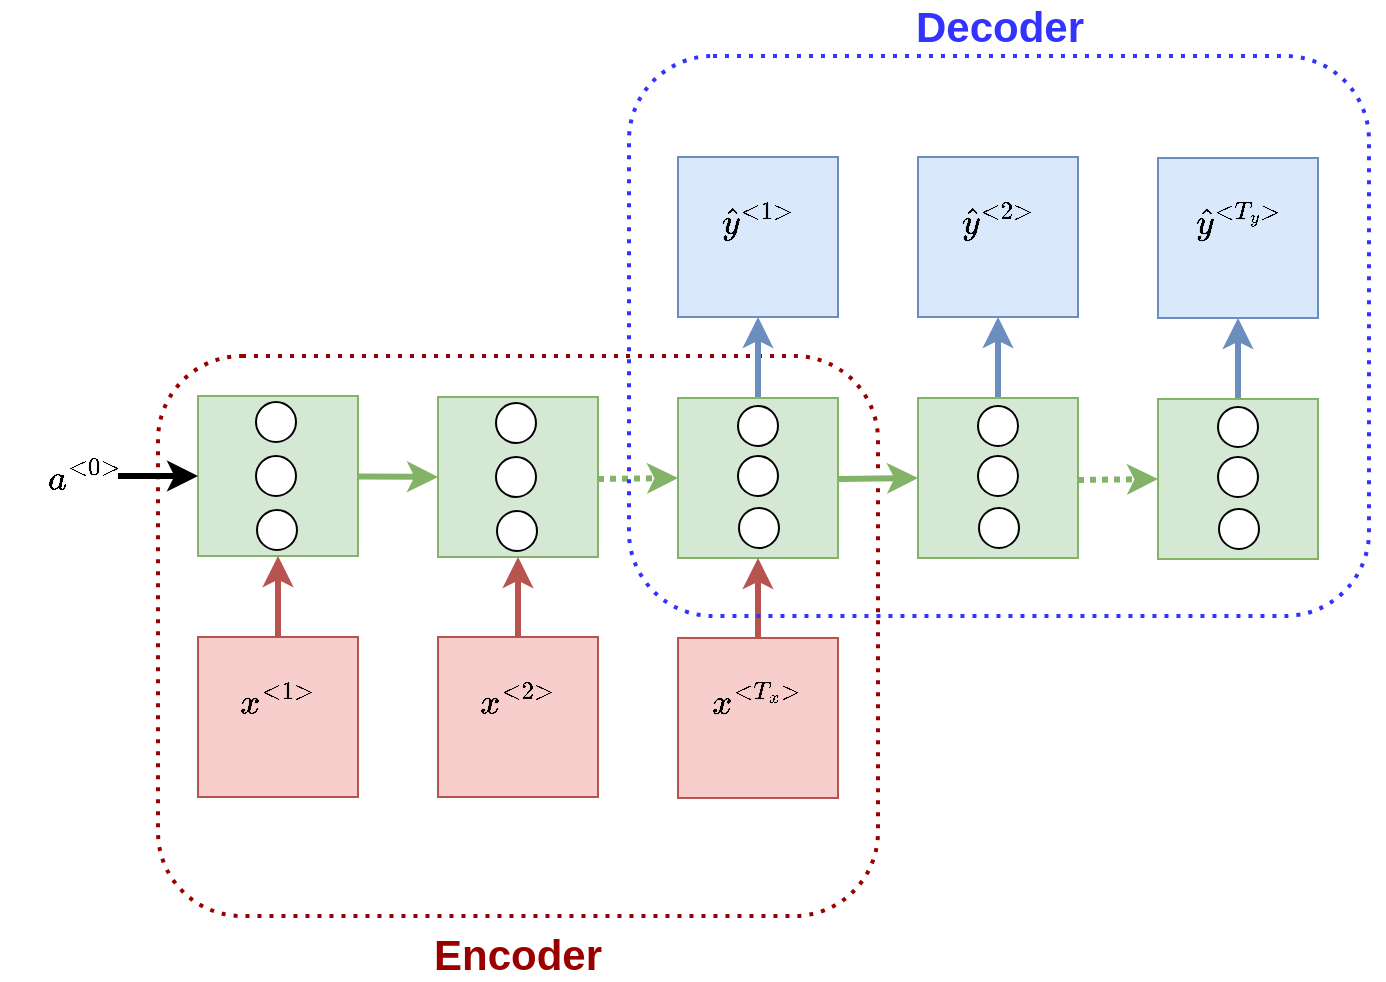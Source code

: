 <mxfile version="10.6.7" type="device"><diagram id="uEJap0_rysUkslLJKinu" name="Page-1"><mxGraphModel dx="840" dy="407" grid="1" gridSize="10" guides="1" tooltips="1" connect="1" arrows="1" fold="1" page="1" pageScale="1" pageWidth="850" pageHeight="1100" math="1" shadow="0"><root><mxCell id="0"/><mxCell id="1" parent="0"/><mxCell id="RYFaCdZ2OIUU2vqoH0ug-1" value="&lt;b&gt;&lt;font style=&quot;font-size: 21px&quot;&gt;Encoder&lt;/font&gt;&lt;/b&gt;" style="rounded=1;whiteSpace=wrap;html=1;fillColor=none;strokeColor=#990000;strokeWidth=2;fontColor=#990000;labelPosition=center;verticalLabelPosition=bottom;align=center;verticalAlign=top;dashed=1;dashPattern=1 2;" vertex="1" parent="1"><mxGeometry x="100" y="260" width="360" height="280" as="geometry"/></mxCell><mxCell id="kyBPE9TM0au6z0CTMoTb-31" value="" style="whiteSpace=wrap;html=1;aspect=fixed;fillColor=#d5e8d4;strokeColor=#82b366;" parent="1" vertex="1"><mxGeometry x="120" y="280" width="80" height="80" as="geometry"/></mxCell><mxCell id="kyBPE9TM0au6z0CTMoTb-32" value="$$x^{&amp;lt;1&amp;gt;}$$&lt;br style=&quot;font-size: 15px&quot;&gt;" style="whiteSpace=wrap;html=1;aspect=fixed;fillColor=#f8cecc;strokeColor=#b85450;fontSize=15;" parent="1" vertex="1"><mxGeometry x="120" y="400.5" width="80" height="80" as="geometry"/></mxCell><mxCell id="kyBPE9TM0au6z0CTMoTb-33" value="" style="endArrow=classic;html=1;entryX=0.5;entryY=1;entryDx=0;entryDy=0;exitX=0.5;exitY=0;exitDx=0;exitDy=0;fillColor=#f8cecc;strokeColor=#b85450;strokeWidth=3;" parent="1" source="kyBPE9TM0au6z0CTMoTb-32" target="kyBPE9TM0au6z0CTMoTb-31" edge="1"><mxGeometry width="50" height="50" relative="1" as="geometry"><mxPoint x="190" y="410" as="sourcePoint"/><mxPoint x="210" y="390" as="targetPoint"/></mxGeometry></mxCell><mxCell id="kyBPE9TM0au6z0CTMoTb-36" value="" style="ellipse;whiteSpace=wrap;html=1;aspect=fixed;fontSize=15;" parent="1" vertex="1"><mxGeometry x="149" y="283" width="20" height="20" as="geometry"/></mxCell><mxCell id="kyBPE9TM0au6z0CTMoTb-40" value="&lt;span&gt;$$a^{&amp;lt;0&amp;gt;}$$&lt;/span&gt;" style="text;html=1;strokeColor=none;fillColor=none;align=center;verticalAlign=middle;whiteSpace=wrap;rounded=0;fontSize=15;" parent="1" vertex="1"><mxGeometry x="44" y="310" width="40" height="20" as="geometry"/></mxCell><mxCell id="kyBPE9TM0au6z0CTMoTb-41" value="" style="endArrow=classic;html=1;fillColor=#f8cecc;strokeColor=#000000;strokeWidth=3;" parent="1" edge="1"><mxGeometry width="50" height="50" relative="1" as="geometry"><mxPoint x="80" y="320" as="sourcePoint"/><mxPoint x="120" y="320" as="targetPoint"/></mxGeometry></mxCell><mxCell id="kyBPE9TM0au6z0CTMoTb-42" value="" style="ellipse;whiteSpace=wrap;html=1;aspect=fixed;fontSize=15;" parent="1" vertex="1"><mxGeometry x="149" y="310" width="20" height="20" as="geometry"/></mxCell><mxCell id="kyBPE9TM0au6z0CTMoTb-43" value="" style="ellipse;whiteSpace=wrap;html=1;aspect=fixed;fontSize=15;" parent="1" vertex="1"><mxGeometry x="149.5" y="337" width="20" height="20" as="geometry"/></mxCell><mxCell id="kyBPE9TM0au6z0CTMoTb-45" value="" style="whiteSpace=wrap;html=1;aspect=fixed;fillColor=#d5e8d4;strokeColor=#82b366;" parent="1" vertex="1"><mxGeometry x="240" y="280.5" width="80" height="80" as="geometry"/></mxCell><mxCell id="kyBPE9TM0au6z0CTMoTb-46" value="$$x^{&amp;lt;2&amp;gt;}$$&lt;br style=&quot;font-size: 15px&quot;&gt;" style="whiteSpace=wrap;html=1;aspect=fixed;fillColor=#f8cecc;strokeColor=#b85450;fontSize=15;" parent="1" vertex="1"><mxGeometry x="240" y="400.5" width="80" height="80" as="geometry"/></mxCell><mxCell id="kyBPE9TM0au6z0CTMoTb-47" value="" style="endArrow=classic;html=1;entryX=0.5;entryY=1;entryDx=0;entryDy=0;exitX=0.5;exitY=0;exitDx=0;exitDy=0;fillColor=#f8cecc;strokeColor=#b85450;strokeWidth=3;" parent="1" source="kyBPE9TM0au6z0CTMoTb-46" target="kyBPE9TM0au6z0CTMoTb-45" edge="1"><mxGeometry width="50" height="50" relative="1" as="geometry"><mxPoint x="310" y="410.5" as="sourcePoint"/><mxPoint x="330" y="390.5" as="targetPoint"/></mxGeometry></mxCell><mxCell id="kyBPE9TM0au6z0CTMoTb-49" value="" style="ellipse;whiteSpace=wrap;html=1;aspect=fixed;fontSize=15;" parent="1" vertex="1"><mxGeometry x="269" y="283.5" width="20" height="20" as="geometry"/></mxCell><mxCell id="kyBPE9TM0au6z0CTMoTb-50" value="" style="ellipse;whiteSpace=wrap;html=1;aspect=fixed;fontSize=15;" parent="1" vertex="1"><mxGeometry x="269" y="310.5" width="20" height="20" as="geometry"/></mxCell><mxCell id="kyBPE9TM0au6z0CTMoTb-51" value="" style="ellipse;whiteSpace=wrap;html=1;aspect=fixed;fontSize=15;" parent="1" vertex="1"><mxGeometry x="269.5" y="337.5" width="20" height="20" as="geometry"/></mxCell><mxCell id="kyBPE9TM0au6z0CTMoTb-52" value="" style="endArrow=classic;html=1;fillColor=#d5e8d4;strokeColor=#82b366;strokeWidth=3;entryX=0;entryY=0.5;entryDx=0;entryDy=0;" parent="1" source="kyBPE9TM0au6z0CTMoTb-31" target="kyBPE9TM0au6z0CTMoTb-45" edge="1"><mxGeometry width="50" height="50" relative="1" as="geometry"><mxPoint x="80" y="330" as="sourcePoint"/><mxPoint x="130" y="330" as="targetPoint"/></mxGeometry></mxCell><mxCell id="wF3weVL_N8nhe-YIxZti-1" value="" style="endArrow=classic;html=1;fillColor=#d5e8d4;strokeColor=#82b366;strokeWidth=3;exitX=1;exitY=0.5;exitDx=0;exitDy=0;entryX=0;entryY=0.5;entryDx=0;entryDy=0;dashed=1;dashPattern=1 1;" parent="1" target="wF3weVL_N8nhe-YIxZti-3" edge="1"><mxGeometry width="50" height="50" relative="1" as="geometry"><mxPoint x="320" y="321.5" as="sourcePoint"/><mxPoint x="399.929" y="320.429" as="targetPoint"/></mxGeometry></mxCell><mxCell id="wF3weVL_N8nhe-YIxZti-2" value="&lt;span style=&quot;font-size: 15px&quot;&gt;$$\hat{y}^{&amp;lt;1&amp;gt;}$$&lt;/span&gt;&lt;br style=&quot;font-size: 15px&quot;&gt;" style="whiteSpace=wrap;aspect=fixed;fillColor=#dae8fc;strokeColor=#6c8ebf;html=1;fontSize=15;fontStyle=0" parent="1" vertex="1"><mxGeometry x="360" y="160.5" width="80" height="80" as="geometry"/></mxCell><mxCell id="wF3weVL_N8nhe-YIxZti-3" value="" style="whiteSpace=wrap;html=1;aspect=fixed;fillColor=#d5e8d4;strokeColor=#82b366;" parent="1" vertex="1"><mxGeometry x="360" y="281" width="80" height="80" as="geometry"/></mxCell><mxCell id="wF3weVL_N8nhe-YIxZti-4" value="$$x^{&amp;lt;T_{x}&amp;gt;}$$&lt;br style=&quot;font-size: 15px&quot;&gt;" style="whiteSpace=wrap;html=1;aspect=fixed;fillColor=#f8cecc;strokeColor=#b85450;fontSize=15;" parent="1" vertex="1"><mxGeometry x="360" y="401" width="80" height="80" as="geometry"/></mxCell><mxCell id="wF3weVL_N8nhe-YIxZti-5" value="" style="endArrow=classic;html=1;entryX=0.5;entryY=1;entryDx=0;entryDy=0;exitX=0.5;exitY=0;exitDx=0;exitDy=0;fillColor=#f8cecc;strokeColor=#b85450;strokeWidth=3;" parent="1" source="wF3weVL_N8nhe-YIxZti-4" target="wF3weVL_N8nhe-YIxZti-3" edge="1"><mxGeometry width="50" height="50" relative="1" as="geometry"><mxPoint x="430" y="411" as="sourcePoint"/><mxPoint x="450" y="391" as="targetPoint"/></mxGeometry></mxCell><mxCell id="wF3weVL_N8nhe-YIxZti-6" value="" style="endArrow=classic;html=1;entryX=0.5;entryY=1;entryDx=0;entryDy=0;fillColor=#dae8fc;strokeColor=#6c8ebf;strokeWidth=3;" parent="1" target="wF3weVL_N8nhe-YIxZti-2" edge="1"><mxGeometry width="50" height="50" relative="1" as="geometry"><mxPoint x="400" y="280.5" as="sourcePoint"/><mxPoint x="399.333" y="200.167" as="targetPoint"/></mxGeometry></mxCell><mxCell id="wF3weVL_N8nhe-YIxZti-7" value="" style="ellipse;whiteSpace=wrap;html=1;aspect=fixed;fontSize=15;" parent="1" vertex="1"><mxGeometry x="390" y="285" width="20" height="20" as="geometry"/></mxCell><mxCell id="wF3weVL_N8nhe-YIxZti-8" value="" style="ellipse;whiteSpace=wrap;html=1;aspect=fixed;fontSize=15;" parent="1" vertex="1"><mxGeometry x="390" y="310" width="20" height="20" as="geometry"/></mxCell><mxCell id="wF3weVL_N8nhe-YIxZti-9" value="" style="ellipse;whiteSpace=wrap;html=1;aspect=fixed;fontSize=15;" parent="1" vertex="1"><mxGeometry x="390.5" y="336" width="20" height="20" as="geometry"/></mxCell><mxCell id="wF3weVL_N8nhe-YIxZti-27" value="" style="endArrow=classic;html=1;fillColor=#d5e8d4;strokeColor=#82b366;strokeWidth=3;exitX=1;exitY=0.5;exitDx=0;exitDy=0;entryX=0;entryY=0.5;entryDx=0;entryDy=0;" parent="1" target="wF3weVL_N8nhe-YIxZti-29" edge="1"><mxGeometry width="50" height="50" relative="1" as="geometry"><mxPoint x="440" y="321.5" as="sourcePoint"/><mxPoint x="519.929" y="320.429" as="targetPoint"/></mxGeometry></mxCell><mxCell id="wF3weVL_N8nhe-YIxZti-28" value="&lt;span style=&quot;font-size: 15px&quot;&gt;$$\hat{y}^{&amp;lt;2&amp;gt;}$$&lt;/span&gt;&lt;br style=&quot;font-size: 15px&quot;&gt;" style="whiteSpace=wrap;aspect=fixed;fillColor=#dae8fc;strokeColor=#6c8ebf;html=1;fontSize=15;fontStyle=0" parent="1" vertex="1"><mxGeometry x="480" y="160.5" width="80" height="80" as="geometry"/></mxCell><mxCell id="wF3weVL_N8nhe-YIxZti-29" value="" style="whiteSpace=wrap;html=1;aspect=fixed;fillColor=#d5e8d4;strokeColor=#82b366;" parent="1" vertex="1"><mxGeometry x="480" y="281" width="80" height="80" as="geometry"/></mxCell><mxCell id="wF3weVL_N8nhe-YIxZti-32" value="" style="endArrow=classic;html=1;entryX=0.5;entryY=1;entryDx=0;entryDy=0;fillColor=#dae8fc;strokeColor=#6c8ebf;strokeWidth=3;" parent="1" target="wF3weVL_N8nhe-YIxZti-28" edge="1"><mxGeometry width="50" height="50" relative="1" as="geometry"><mxPoint x="520" y="280.5" as="sourcePoint"/><mxPoint x="519.333" y="200.167" as="targetPoint"/></mxGeometry></mxCell><mxCell id="wF3weVL_N8nhe-YIxZti-33" value="" style="ellipse;whiteSpace=wrap;html=1;aspect=fixed;fontSize=15;" parent="1" vertex="1"><mxGeometry x="510" y="285" width="20" height="20" as="geometry"/></mxCell><mxCell id="wF3weVL_N8nhe-YIxZti-34" value="" style="ellipse;whiteSpace=wrap;html=1;aspect=fixed;fontSize=15;" parent="1" vertex="1"><mxGeometry x="510" y="310" width="20" height="20" as="geometry"/></mxCell><mxCell id="wF3weVL_N8nhe-YIxZti-35" value="" style="ellipse;whiteSpace=wrap;html=1;aspect=fixed;fontSize=15;" parent="1" vertex="1"><mxGeometry x="510.5" y="336" width="20" height="20" as="geometry"/></mxCell><mxCell id="wF3weVL_N8nhe-YIxZti-36" value="" style="endArrow=classic;html=1;fillColor=#d5e8d4;strokeColor=#82b366;strokeWidth=3;exitX=1;exitY=0.5;exitDx=0;exitDy=0;entryX=0;entryY=0.5;entryDx=0;entryDy=0;dashed=1;dashPattern=1 1;" parent="1" target="wF3weVL_N8nhe-YIxZti-38" edge="1"><mxGeometry width="50" height="50" relative="1" as="geometry"><mxPoint x="560" y="322" as="sourcePoint"/><mxPoint x="639.929" y="320.929" as="targetPoint"/></mxGeometry></mxCell><mxCell id="wF3weVL_N8nhe-YIxZti-37" value="&lt;span style=&quot;font-size: 15px&quot;&gt;$$\hat{y}^{&amp;lt;T_{y}&amp;gt;}$$&lt;/span&gt;&lt;br style=&quot;font-size: 15px&quot;&gt;" style="whiteSpace=wrap;aspect=fixed;fillColor=#dae8fc;strokeColor=#6c8ebf;html=1;fontSize=15;fontStyle=0" parent="1" vertex="1"><mxGeometry x="600" y="161" width="80" height="80" as="geometry"/></mxCell><mxCell id="wF3weVL_N8nhe-YIxZti-38" value="" style="whiteSpace=wrap;html=1;aspect=fixed;fillColor=#d5e8d4;strokeColor=#82b366;" parent="1" vertex="1"><mxGeometry x="600" y="281.5" width="80" height="80" as="geometry"/></mxCell><mxCell id="wF3weVL_N8nhe-YIxZti-41" value="" style="endArrow=classic;html=1;entryX=0.5;entryY=1;entryDx=0;entryDy=0;fillColor=#dae8fc;strokeColor=#6c8ebf;strokeWidth=3;" parent="1" target="wF3weVL_N8nhe-YIxZti-37" edge="1"><mxGeometry width="50" height="50" relative="1" as="geometry"><mxPoint x="640" y="281" as="sourcePoint"/><mxPoint x="639.333" y="200.667" as="targetPoint"/></mxGeometry></mxCell><mxCell id="wF3weVL_N8nhe-YIxZti-42" value="" style="ellipse;whiteSpace=wrap;html=1;aspect=fixed;fontSize=15;" parent="1" vertex="1"><mxGeometry x="630" y="285.5" width="20" height="20" as="geometry"/></mxCell><mxCell id="wF3weVL_N8nhe-YIxZti-43" value="" style="ellipse;whiteSpace=wrap;html=1;aspect=fixed;fontSize=15;" parent="1" vertex="1"><mxGeometry x="630" y="310.5" width="20" height="20" as="geometry"/></mxCell><mxCell id="wF3weVL_N8nhe-YIxZti-44" value="" style="ellipse;whiteSpace=wrap;html=1;aspect=fixed;fontSize=15;" parent="1" vertex="1"><mxGeometry x="630.5" y="336.5" width="20" height="20" as="geometry"/></mxCell><mxCell id="RYFaCdZ2OIUU2vqoH0ug-2" value="&lt;b&gt;&lt;font style=&quot;font-size: 21px&quot;&gt;Decoder&lt;/font&gt;&lt;/b&gt;" style="rounded=1;whiteSpace=wrap;html=1;fillColor=none;strokeColor=#3333FF;strokeWidth=2;fontColor=#3333FF;labelPosition=center;verticalLabelPosition=top;align=center;verticalAlign=bottom;dashed=1;dashPattern=1 2;" vertex="1" parent="1"><mxGeometry x="335.5" y="110" width="370" height="280" as="geometry"/></mxCell></root></mxGraphModel></diagram></mxfile>